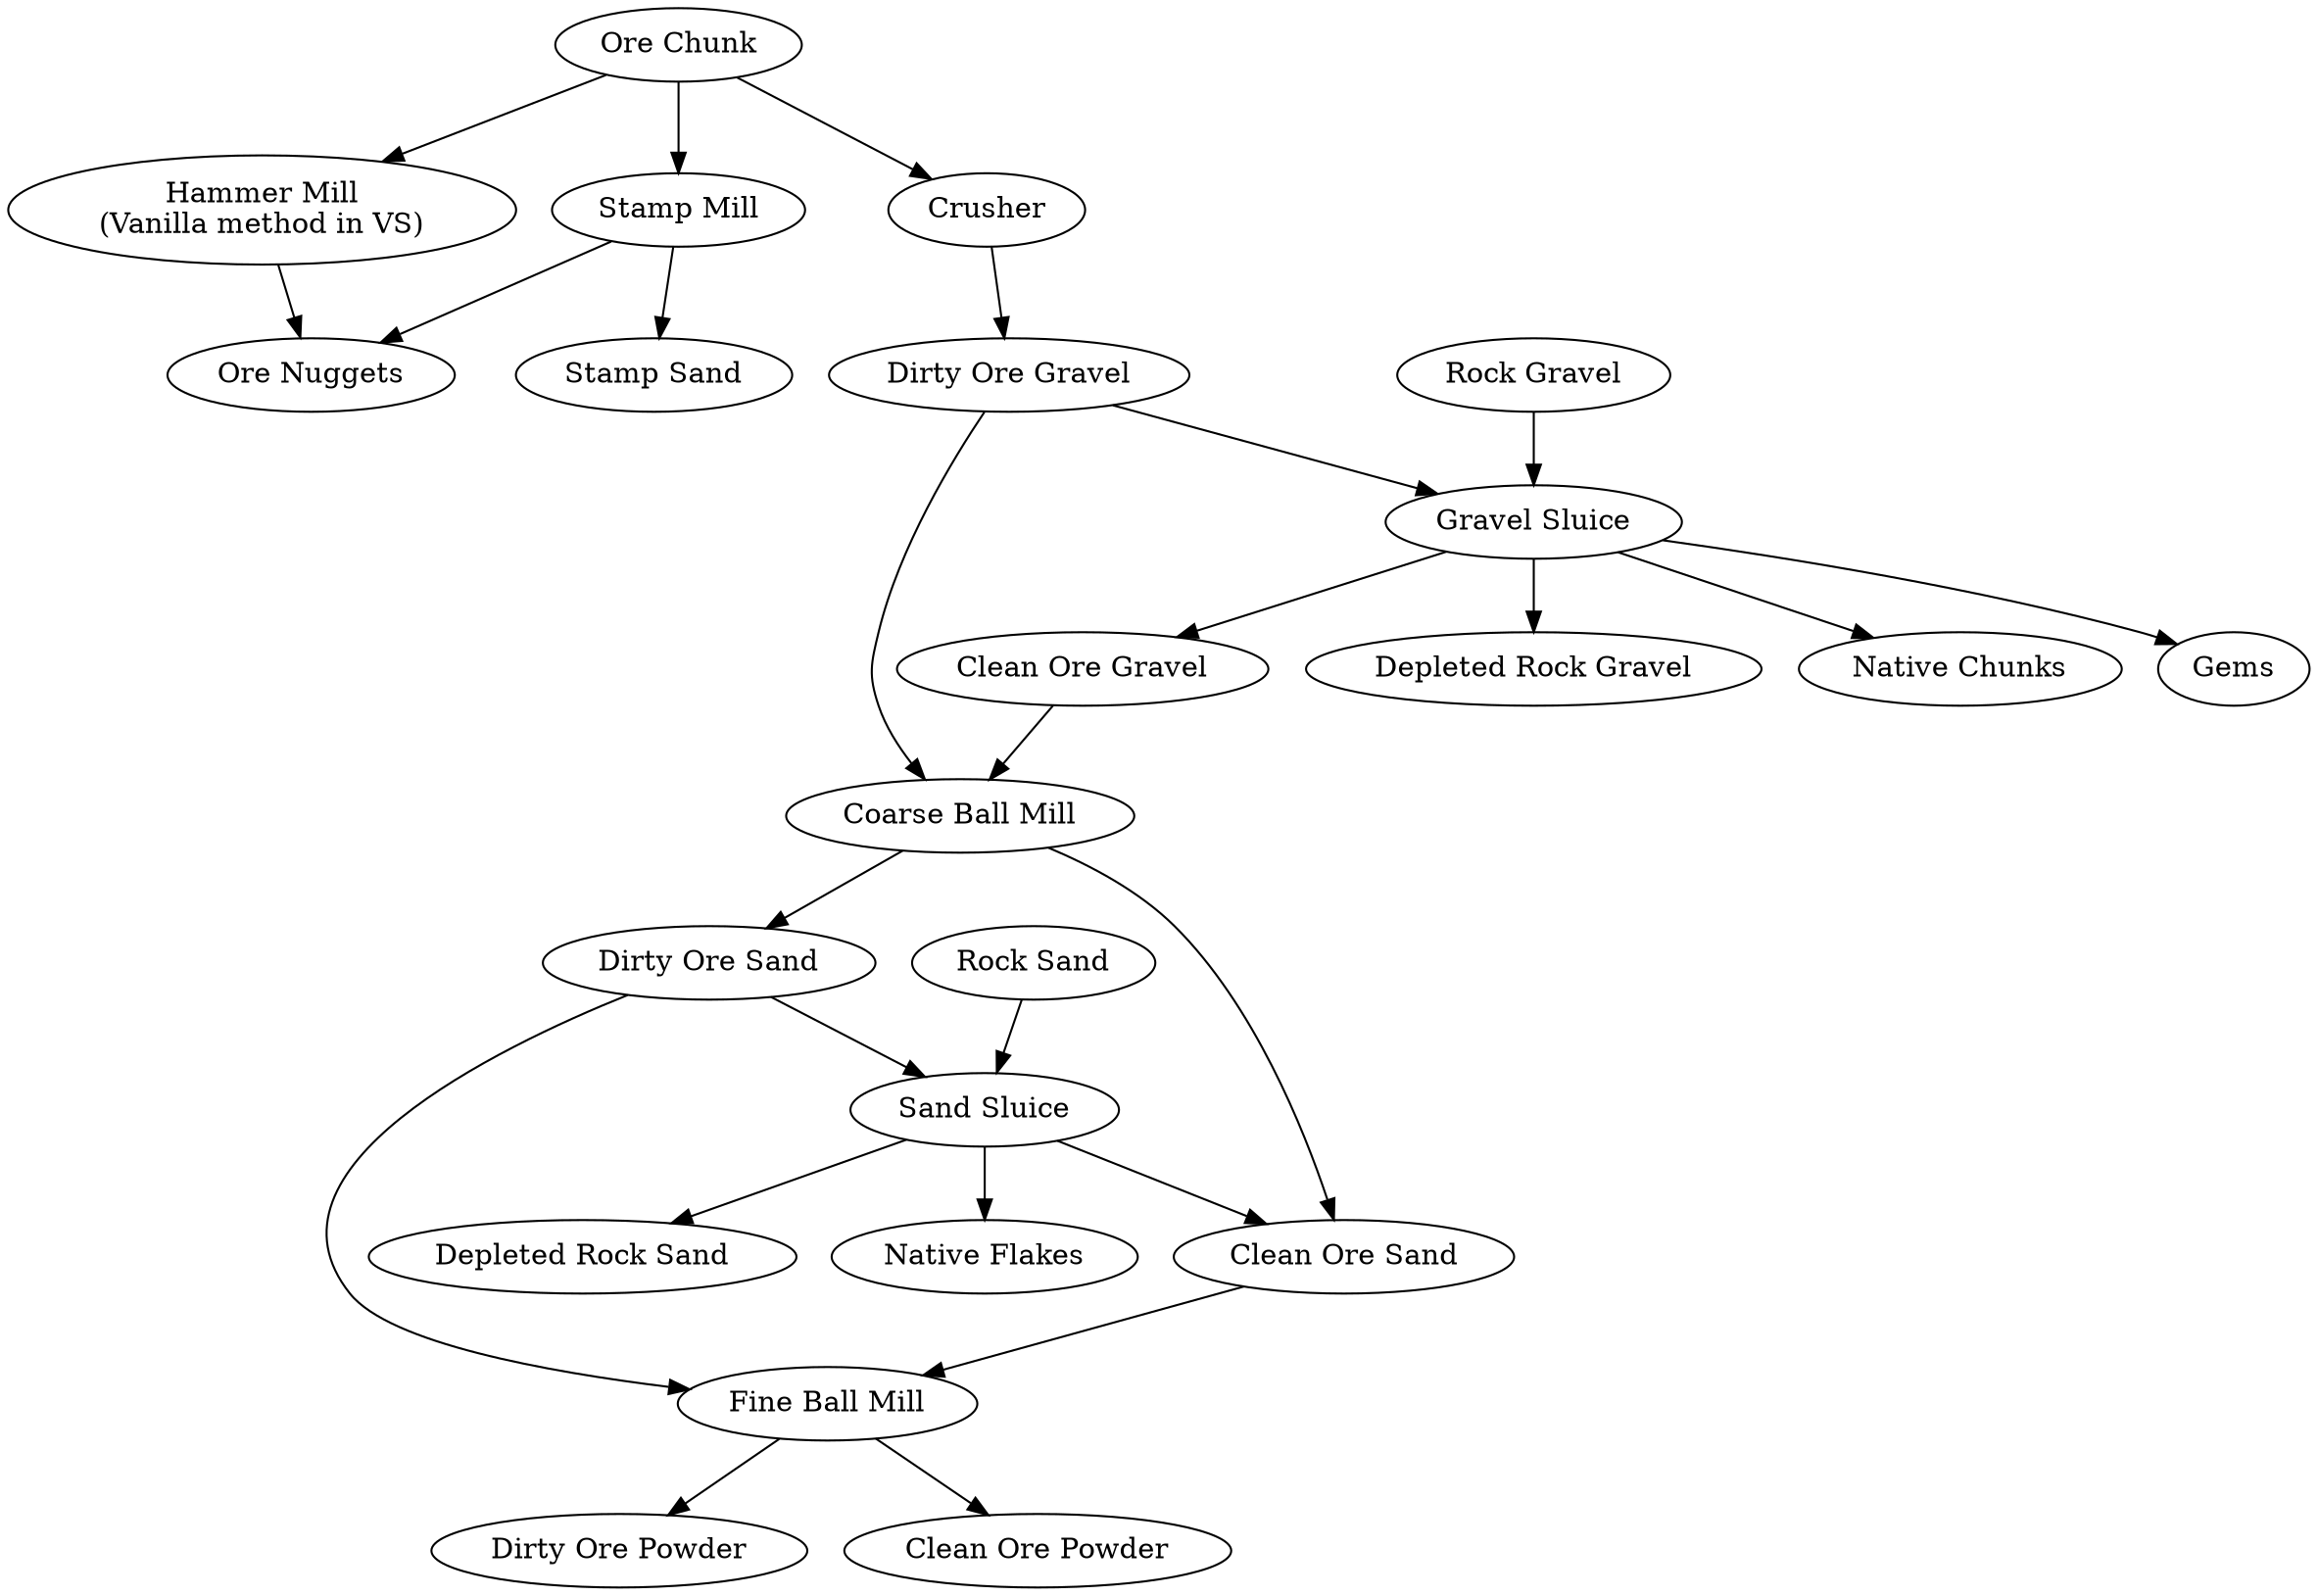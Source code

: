 digraph dressing {
	"Ore Chunk" -> "Hammer Mill\n(Vanilla method in VS)" -> "Ore Nuggets"
	"Ore Chunk" -> "Stamp Mill" -> "Ore Nuggets"
	"Stamp Mill" -> "Stamp Sand"
	"Ore Chunk" -> "Crusher" -> "Dirty Ore Gravel"
	"Ore Chunk" "Dirty Ore Gravel" -> "Coarse Ball Mill" -> "Dirty Ore Sand"
	"Dirty Ore Gravel" "Dirty Ore Sand" -> "Fine Ball Mill" -> "Dirty Ore Powder"
	"Dirty Ore Gravel" -> "Gravel Sluice" -> "Clean Ore Gravel"
	"Rock Gravel" -> "Gravel Sluice" -> "Depleted Rock Gravel"
	"Gravel Sluice" -> "Native Chunks"
	"Gravel Sluice" -> "Gems"
	"Dirty Ore Sand" -> "Sand Sluice" -> "Clean Ore Sand"
	"Rock Sand" -> "Sand Sluice" -> "Depleted Rock Sand"
	"Sand Sluice" -> "Native Flakes"
	"Clean Ore Gravel" -> "Coarse Ball Mill" -> "Clean Ore Sand"
	"Clean Ore Sand" -> "Fine Ball Mill" -> "Clean Ore Powder"
}
